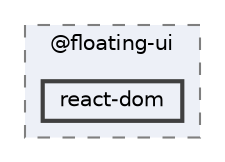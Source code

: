 digraph "C:/Users/arisc/OneDrive/Documents/GitHub/FINAL/EcoEats-Project/node_modules/@floating-ui/react-dom"
{
 // LATEX_PDF_SIZE
  bgcolor="transparent";
  edge [fontname=Helvetica,fontsize=10,labelfontname=Helvetica,labelfontsize=10];
  node [fontname=Helvetica,fontsize=10,shape=box,height=0.2,width=0.4];
  compound=true
  subgraph clusterdir_79897f0c3e5fea55e31bd087b1e43170 {
    graph [ bgcolor="#edf0f7", pencolor="grey50", label="@floating-ui", fontname=Helvetica,fontsize=10 style="filled,dashed", URL="dir_79897f0c3e5fea55e31bd087b1e43170.html",tooltip=""]
  dir_cc45756c89eb1c675cafb133e2fae888 [label="react-dom", fillcolor="#edf0f7", color="grey25", style="filled,bold", URL="dir_cc45756c89eb1c675cafb133e2fae888.html",tooltip=""];
  }
}
